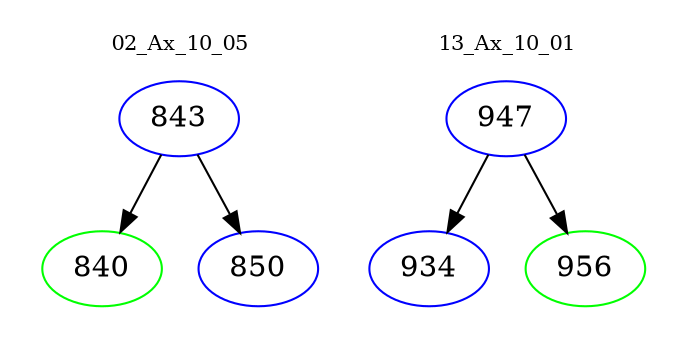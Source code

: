 digraph{
subgraph cluster_0 {
color = white
label = "02_Ax_10_05";
fontsize=10;
T0_843 [label="843", color="blue"]
T0_843 -> T0_840 [color="black"]
T0_840 [label="840", color="green"]
T0_843 -> T0_850 [color="black"]
T0_850 [label="850", color="blue"]
}
subgraph cluster_1 {
color = white
label = "13_Ax_10_01";
fontsize=10;
T1_947 [label="947", color="blue"]
T1_947 -> T1_934 [color="black"]
T1_934 [label="934", color="blue"]
T1_947 -> T1_956 [color="black"]
T1_956 [label="956", color="green"]
}
}
